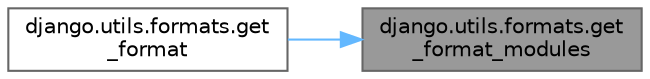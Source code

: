 digraph "django.utils.formats.get_format_modules"
{
 // LATEX_PDF_SIZE
  bgcolor="transparent";
  edge [fontname=Helvetica,fontsize=10,labelfontname=Helvetica,labelfontsize=10];
  node [fontname=Helvetica,fontsize=10,shape=box,height=0.2,width=0.4];
  rankdir="RL";
  Node1 [id="Node000001",label="django.utils.formats.get\l_format_modules",height=0.2,width=0.4,color="gray40", fillcolor="grey60", style="filled", fontcolor="black",tooltip=" "];
  Node1 -> Node2 [id="edge1_Node000001_Node000002",dir="back",color="steelblue1",style="solid",tooltip=" "];
  Node2 [id="Node000002",label="django.utils.formats.get\l_format",height=0.2,width=0.4,color="grey40", fillcolor="white", style="filled",URL="$namespacedjango_1_1utils_1_1formats.html#af6ee4c566a310b2f6e74f558e32d3418",tooltip=" "];
}

